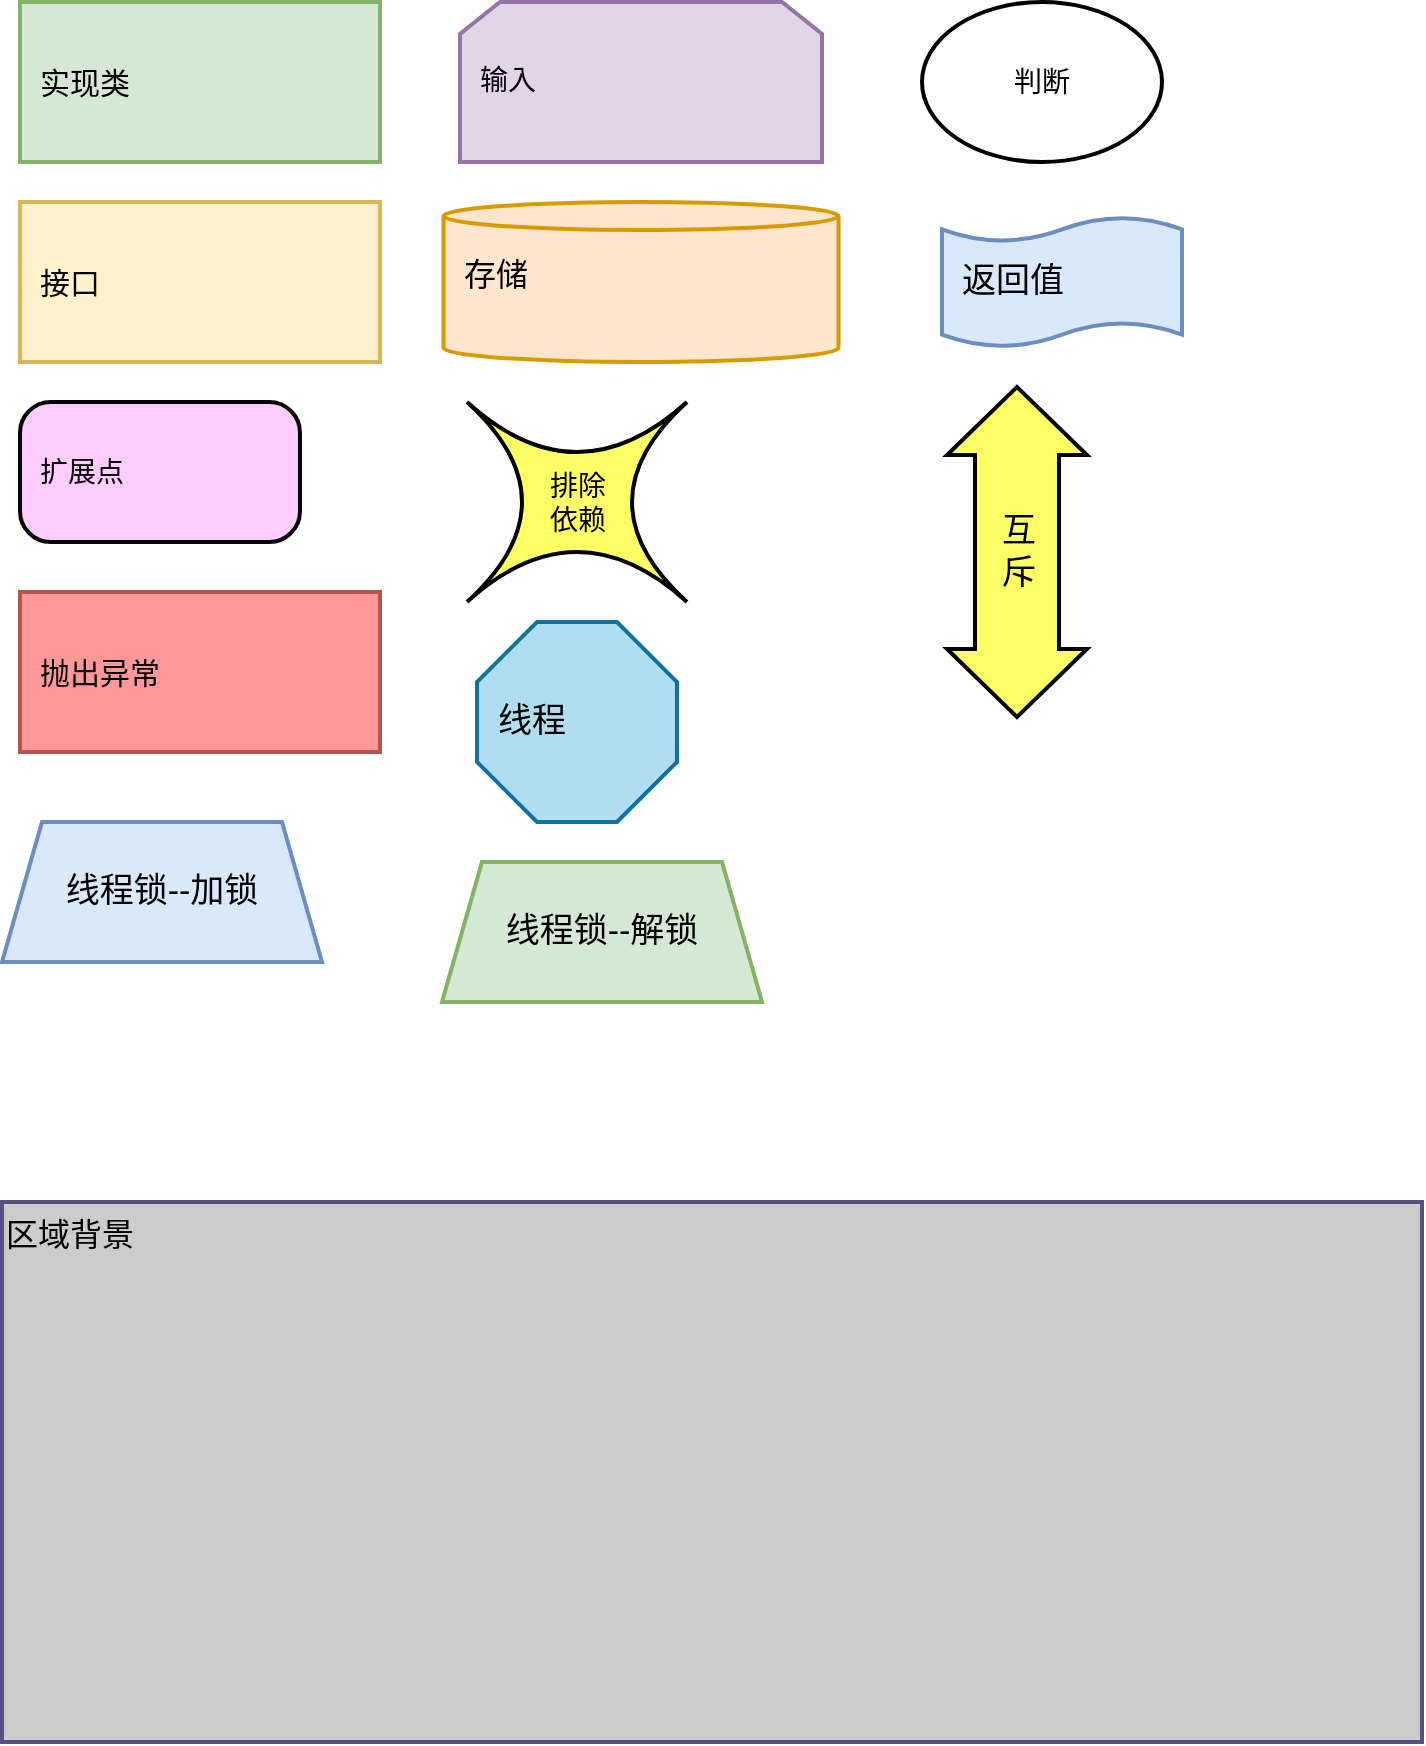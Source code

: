 <mxfile version="14.6.13" type="device"><diagram id="GybosYcbpuEw8ZiaArgY" name="第 1 页"><mxGraphModel dx="1106" dy="763" grid="1" gridSize="10" guides="1" tooltips="1" connect="1" arrows="1" fold="1" page="1" pageScale="1" pageWidth="827" pageHeight="1169" math="0" shadow="0"><root><mxCell id="0"/><mxCell id="1" parent="0"/><mxCell id="8bTTT9q9gN-KrYn0D-Ar-1" value="&lt;font face=&quot;dengxian&quot;&gt;&lt;span style=&quot;font-size: 14px&quot;&gt;输入&lt;/span&gt;&lt;/font&gt;" style="shape=loopLimit;whiteSpace=wrap;html=1;spacing=2;align=left;labelBackgroundColor=none;labelBorderColor=none;fillColor=#e1d5e7;strokeColor=#9673a6;rounded=0;horizontal=1;verticalAlign=middle;labelPosition=center;verticalLabelPosition=middle;perimeterSpacing=4;strokeWidth=2;spacing=10" vertex="1" parent="1"><mxGeometry x="299" y="30" width="181" height="80" as="geometry"/></mxCell><mxCell id="8bTTT9q9gN-KrYn0D-Ar-2" value="&lt;p style=&quot;color: rgb(255 , 255 , 255) ; text-indent: 0in ; line-height: normal ; margin: 0pt 0in ; word-break: normal ; font-size: 15px&quot;&gt;&lt;/p&gt;&lt;span style=&quot;color: black ; font-family: &amp;#34;dengxian&amp;#34; ; font-size: 15px ; text-indent: 0in&quot;&gt;实现类&lt;br&gt;&lt;/span&gt;" style="rounded=0;whiteSpace=wrap;html=1;strokeWidth=2;align=left;fillColor=#d5e8d4;spacing=10;strokeColor=#82b366;" vertex="1" parent="1"><mxGeometry x="79" y="30" width="180" height="80" as="geometry"/></mxCell><mxCell id="8bTTT9q9gN-KrYn0D-Ar-3" value="区域背景" style="rounded=0;whiteSpace=wrap;html=1;fontSize=16;strokeColor=#56517e;strokeWidth=2;align=left;fillColor=#CCCCCC;verticalAlign=top;" vertex="1" parent="1"><mxGeometry x="70" y="630" width="710" height="270" as="geometry"/></mxCell><mxCell id="8bTTT9q9gN-KrYn0D-Ar-4" value="&lt;p style=&quot;color: rgb(255 , 255 , 255) ; text-indent: 0in ; line-height: normal ; margin: 0pt 0in ; word-break: normal ; font-size: 15px&quot;&gt;&lt;/p&gt;&lt;span style=&quot;color: black ; font-family: &amp;#34;dengxian&amp;#34; ; font-size: 15px ; text-indent: 0in&quot;&gt;接口&lt;br&gt;&lt;/span&gt;" style="rounded=0;whiteSpace=wrap;html=1;strokeWidth=2;align=left;fillColor=#fff2cc;spacing=10;strokeColor=#d6b656;" vertex="1" parent="1"><mxGeometry x="79" y="130" width="180" height="80" as="geometry"/></mxCell><mxCell id="8bTTT9q9gN-KrYn0D-Ar-5" value="判断" style="ellipse;whiteSpace=wrap;html=1;strokeWidth=2;fontSize=14;" vertex="1" parent="1"><mxGeometry x="530" y="30" width="120" height="80" as="geometry"/></mxCell><mxCell id="8bTTT9q9gN-KrYn0D-Ar-6" value="扩展点" style="rounded=1;whiteSpace=wrap;html=1;fontSize=14;strokeWidth=2;arcSize=22;align=left;spacing=10;fillColor=#FFCCFF;" vertex="1" parent="1"><mxGeometry x="79" y="230" width="140" height="70" as="geometry"/></mxCell><mxCell id="8bTTT9q9gN-KrYn0D-Ar-12" value="排除&lt;br&gt;依赖" style="shape=switch;whiteSpace=wrap;html=1;fontSize=14;strokeColor=#000000;strokeWidth=2;fillColor=#FFFF66;" vertex="1" parent="1"><mxGeometry x="302.5" y="230" width="110" height="100" as="geometry"/></mxCell><mxCell id="8bTTT9q9gN-KrYn0D-Ar-13" value="互&lt;br style=&quot;font-size: 17px;&quot;&gt;斥" style="html=1;shadow=0;dashed=0;align=center;verticalAlign=middle;shape=mxgraph.arrows2.twoWayArrow;dy=0.4;dx=34;fontSize=17;strokeColor=#000000;strokeWidth=2;fillColor=#FFFF66;rotation=90;horizontal=0;" vertex="1" parent="1"><mxGeometry x="495" y="270" width="165" height="70" as="geometry"/></mxCell><mxCell id="8bTTT9q9gN-KrYn0D-Ar-14" value="&lt;p style=&quot;color: rgb(255 , 255 , 255) ; text-indent: 0in ; line-height: normal ; margin: 0pt 0in ; word-break: normal ; font-size: 15px&quot;&gt;&lt;/p&gt;&lt;span style=&quot;color: black ; font-family: &amp;#34;dengxian&amp;#34; ; font-size: 15px ; text-indent: 0in&quot;&gt;抛出异常&lt;br&gt;&lt;/span&gt;" style="rounded=0;whiteSpace=wrap;html=1;strokeWidth=2;align=left;spacing=10;strokeColor=#b85450;fillColor=#FF9999;" vertex="1" parent="1"><mxGeometry x="79" y="325" width="180" height="80" as="geometry"/></mxCell><mxCell id="8bTTT9q9gN-KrYn0D-Ar-15" value="线程锁--加锁" style="shape=trapezoid;perimeter=trapezoidPerimeter;whiteSpace=wrap;html=1;fixedSize=1;fontSize=17;strokeColor=#6c8ebf;strokeWidth=2;fillColor=#dae8fc;" vertex="1" parent="1"><mxGeometry x="70" y="440" width="160" height="70" as="geometry"/></mxCell><mxCell id="8bTTT9q9gN-KrYn0D-Ar-16" value="线程锁--解锁" style="shape=trapezoid;perimeter=trapezoidPerimeter;whiteSpace=wrap;html=1;fixedSize=1;fontSize=17;strokeColor=#82b366;strokeWidth=2;fillColor=#d5e8d4;" vertex="1" parent="1"><mxGeometry x="290" y="460" width="160" height="70" as="geometry"/></mxCell><mxCell id="8bTTT9q9gN-KrYn0D-Ar-17" value="返回值" style="shape=tape;whiteSpace=wrap;html=1;strokeWidth=2;size=0.19;fontSize=17;strokeColor=#6c8ebf;align=left;spacing=10;fillColor=#dae8fc;" vertex="1" parent="1"><mxGeometry x="540" y="137.5" width="120" height="65" as="geometry"/></mxCell><mxCell id="8bTTT9q9gN-KrYn0D-Ar-18" value="线程" style="whiteSpace=wrap;html=1;shape=mxgraph.basic.octagon2;align=left;verticalAlign=middle;dx=15;fontSize=17;strokeColor=#10739e;strokeWidth=2;fillColor=#b1ddf0;spacing=10；" vertex="1" parent="1"><mxGeometry x="307.5" y="340" width="100" height="100" as="geometry"/></mxCell><mxCell id="8bTTT9q9gN-KrYn0D-Ar-19" value="&lt;div&gt;存储&lt;/div&gt;&lt;div&gt;&lt;br&gt;&lt;/div&gt;" style="shape=cylinder3;whiteSpace=wrap;html=1;boundedLbl=1;backgroundOutline=1;size=7;rounded=0;fontSize=16;strokeColor=#d79b00;strokeWidth=2;fillColor=#ffe6cc;align=left;spacing=10;" vertex="1" parent="1"><mxGeometry x="290.75" y="130" width="197.5" height="80" as="geometry"/></mxCell></root></mxGraphModel></diagram></mxfile>